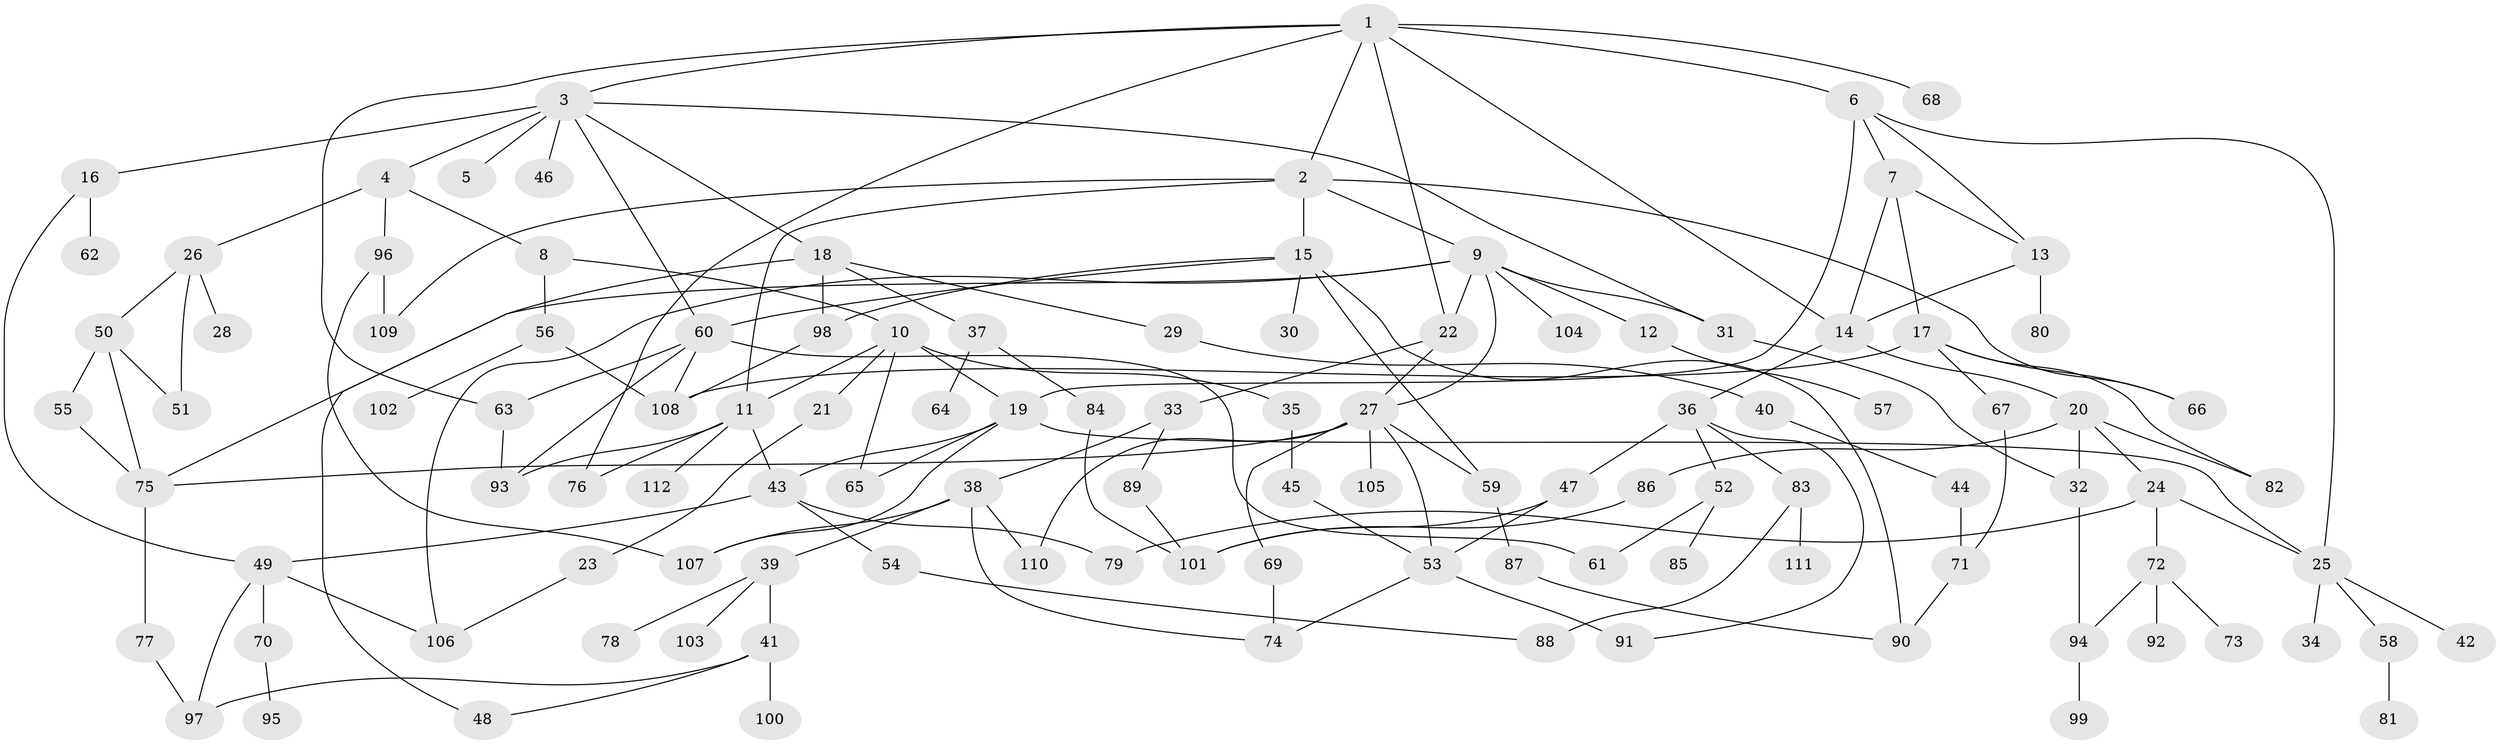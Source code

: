 // coarse degree distribution, {10: 0.024691358024691357, 7: 0.024691358024691357, 6: 0.06172839506172839, 1: 0.24691358024691357, 3: 0.13580246913580246, 4: 0.07407407407407407, 9: 0.012345679012345678, 5: 0.12345679012345678, 2: 0.2716049382716049, 8: 0.024691358024691357}
// Generated by graph-tools (version 1.1) at 2025/23/03/03/25 07:23:32]
// undirected, 112 vertices, 165 edges
graph export_dot {
graph [start="1"]
  node [color=gray90,style=filled];
  1;
  2;
  3;
  4;
  5;
  6;
  7;
  8;
  9;
  10;
  11;
  12;
  13;
  14;
  15;
  16;
  17;
  18;
  19;
  20;
  21;
  22;
  23;
  24;
  25;
  26;
  27;
  28;
  29;
  30;
  31;
  32;
  33;
  34;
  35;
  36;
  37;
  38;
  39;
  40;
  41;
  42;
  43;
  44;
  45;
  46;
  47;
  48;
  49;
  50;
  51;
  52;
  53;
  54;
  55;
  56;
  57;
  58;
  59;
  60;
  61;
  62;
  63;
  64;
  65;
  66;
  67;
  68;
  69;
  70;
  71;
  72;
  73;
  74;
  75;
  76;
  77;
  78;
  79;
  80;
  81;
  82;
  83;
  84;
  85;
  86;
  87;
  88;
  89;
  90;
  91;
  92;
  93;
  94;
  95;
  96;
  97;
  98;
  99;
  100;
  101;
  102;
  103;
  104;
  105;
  106;
  107;
  108;
  109;
  110;
  111;
  112;
  1 -- 2;
  1 -- 3;
  1 -- 6;
  1 -- 22;
  1 -- 63;
  1 -- 68;
  1 -- 76;
  1 -- 14;
  2 -- 9;
  2 -- 11;
  2 -- 15;
  2 -- 66;
  2 -- 109;
  3 -- 4;
  3 -- 5;
  3 -- 16;
  3 -- 18;
  3 -- 46;
  3 -- 60;
  3 -- 31;
  4 -- 8;
  4 -- 26;
  4 -- 96;
  6 -- 7;
  6 -- 25;
  6 -- 13;
  6 -- 19;
  7 -- 13;
  7 -- 17;
  7 -- 14;
  8 -- 10;
  8 -- 56;
  9 -- 12;
  9 -- 31;
  9 -- 104;
  9 -- 22;
  9 -- 106;
  9 -- 27;
  9 -- 75;
  10 -- 19;
  10 -- 21;
  10 -- 35;
  10 -- 65;
  10 -- 11;
  11 -- 43;
  11 -- 112;
  11 -- 76;
  11 -- 93;
  12 -- 57;
  13 -- 14;
  13 -- 80;
  14 -- 20;
  14 -- 36;
  15 -- 30;
  15 -- 59;
  15 -- 60;
  15 -- 98;
  15 -- 90;
  16 -- 62;
  16 -- 49;
  17 -- 67;
  17 -- 82;
  17 -- 108;
  17 -- 66;
  18 -- 29;
  18 -- 37;
  18 -- 48;
  18 -- 98;
  19 -- 107;
  19 -- 25;
  19 -- 65;
  19 -- 43;
  20 -- 24;
  20 -- 32;
  20 -- 82;
  20 -- 86;
  21 -- 23;
  22 -- 27;
  22 -- 33;
  23 -- 106;
  24 -- 72;
  24 -- 79;
  24 -- 25;
  25 -- 34;
  25 -- 42;
  25 -- 58;
  26 -- 28;
  26 -- 50;
  26 -- 51;
  27 -- 53;
  27 -- 69;
  27 -- 75;
  27 -- 105;
  27 -- 110;
  27 -- 59;
  29 -- 40;
  31 -- 32;
  32 -- 94;
  33 -- 38;
  33 -- 89;
  35 -- 45;
  36 -- 47;
  36 -- 52;
  36 -- 83;
  36 -- 91;
  37 -- 64;
  37 -- 84;
  38 -- 39;
  38 -- 74;
  38 -- 107;
  38 -- 110;
  39 -- 41;
  39 -- 78;
  39 -- 103;
  40 -- 44;
  41 -- 100;
  41 -- 48;
  41 -- 97;
  43 -- 49;
  43 -- 54;
  43 -- 79;
  44 -- 71;
  45 -- 53;
  47 -- 53;
  47 -- 101;
  49 -- 70;
  49 -- 106;
  49 -- 97;
  50 -- 55;
  50 -- 75;
  50 -- 51;
  52 -- 85;
  52 -- 61;
  53 -- 91;
  53 -- 74;
  54 -- 88;
  55 -- 75;
  56 -- 102;
  56 -- 108;
  58 -- 81;
  59 -- 87;
  60 -- 61;
  60 -- 63;
  60 -- 108;
  60 -- 93;
  63 -- 93;
  67 -- 71;
  69 -- 74;
  70 -- 95;
  71 -- 90;
  72 -- 73;
  72 -- 92;
  72 -- 94;
  75 -- 77;
  77 -- 97;
  83 -- 88;
  83 -- 111;
  84 -- 101;
  86 -- 101;
  87 -- 90;
  89 -- 101;
  94 -- 99;
  96 -- 107;
  96 -- 109;
  98 -- 108;
}

